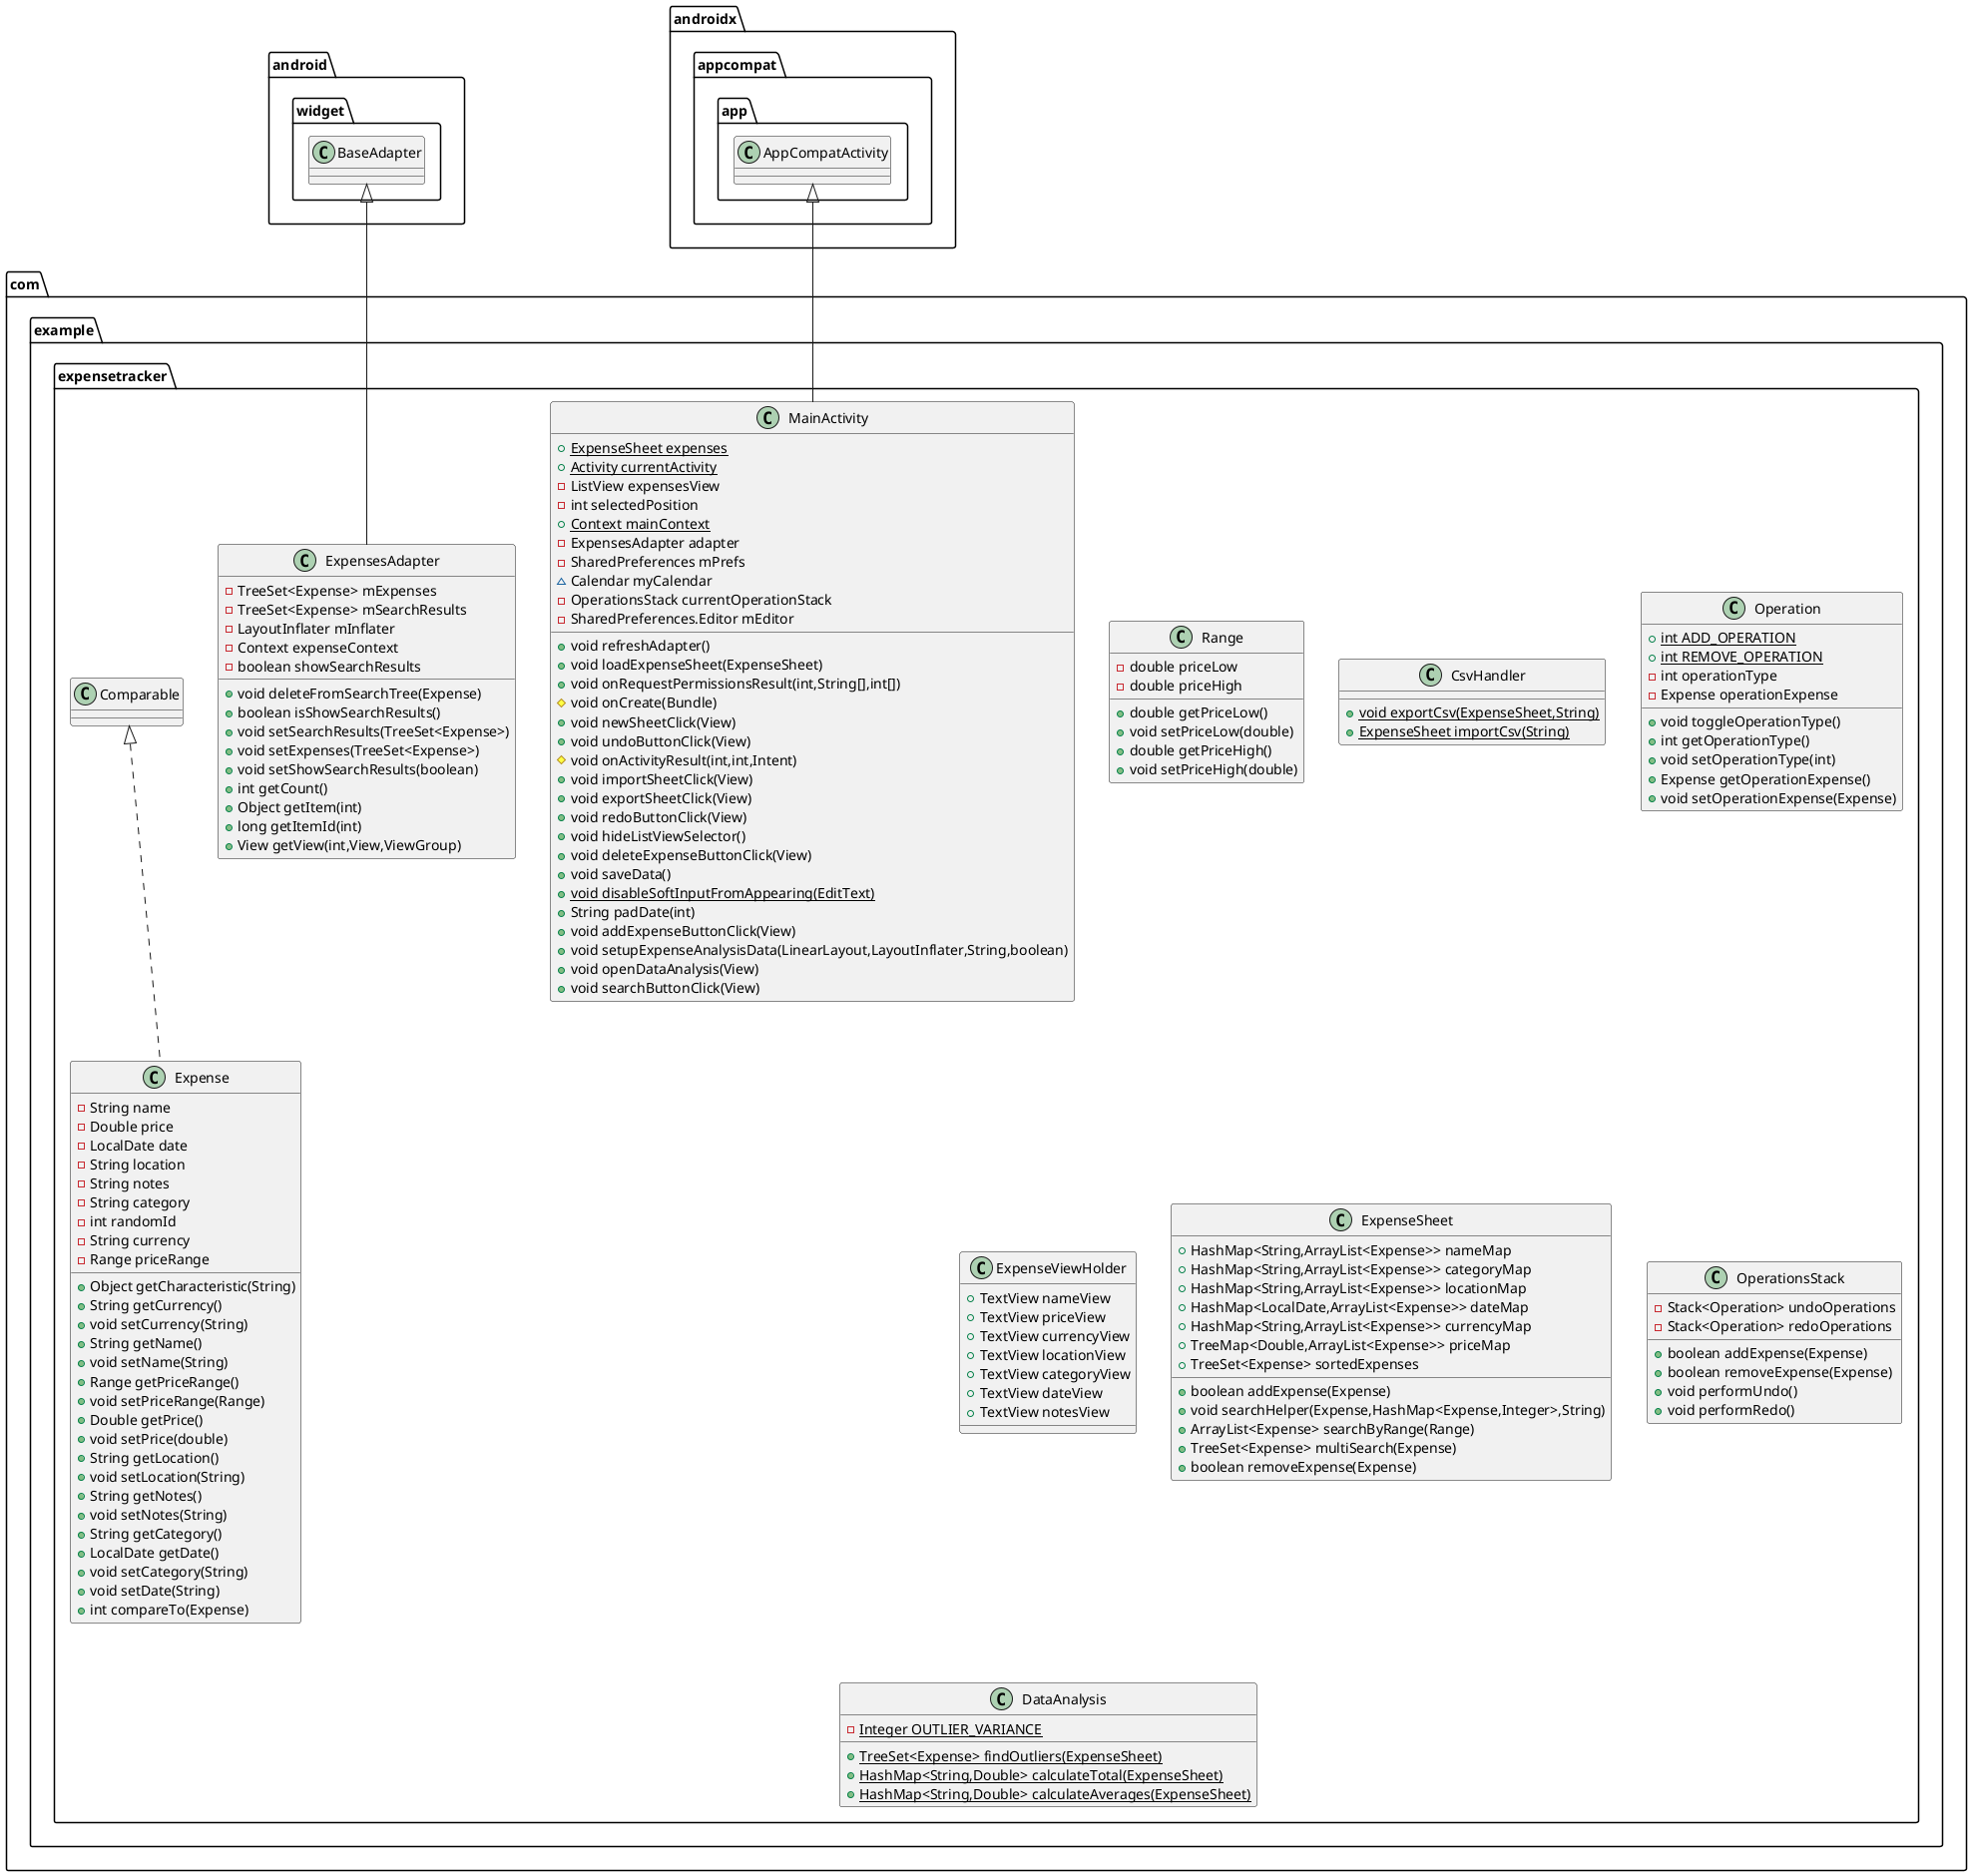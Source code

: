 @startuml
class com.example.expensetracker.Range {
- double priceLow
- double priceHigh
+ double getPriceLow()
+ void setPriceLow(double)
+ double getPriceHigh()
+ void setPriceHigh(double)
}
class com.example.expensetracker.Expense {
- String name
- Double price
- LocalDate date
- String location
- String notes
- String category
- int randomId
- String currency
- Range priceRange
+ Object getCharacteristic(String)
+ String getCurrency()
+ void setCurrency(String)
+ String getName()
+ void setName(String)
+ Range getPriceRange()
+ void setPriceRange(Range)
+ Double getPrice()
+ void setPrice(double)
+ String getLocation()
+ void setLocation(String)
+ String getNotes()
+ void setNotes(String)
+ String getCategory()
+ LocalDate getDate()
+ void setCategory(String)
+ void setDate(String)
+ int compareTo(Expense)
}
class com.example.expensetracker.CsvHandler {
+ {static} void exportCsv(ExpenseSheet,String)
+ {static} ExpenseSheet importCsv(String)
}
class com.example.expensetracker.Operation {
+ {static} int ADD_OPERATION
+ {static} int REMOVE_OPERATION
- int operationType
- Expense operationExpense
+ void toggleOperationType()
+ int getOperationType()
+ void setOperationType(int)
+ Expense getOperationExpense()
+ void setOperationExpense(Expense)
}
class com.example.expensetracker.ExpenseViewHolder {
+ TextView nameView
+ TextView priceView
+ TextView currencyView
+ TextView locationView
+ TextView categoryView
+ TextView dateView
+ TextView notesView
}
class com.example.expensetracker.ExpensesAdapter {
- TreeSet<Expense> mExpenses
- TreeSet<Expense> mSearchResults
- LayoutInflater mInflater
- Context expenseContext
- boolean showSearchResults
+ void deleteFromSearchTree(Expense)
+ boolean isShowSearchResults()
+ void setSearchResults(TreeSet<Expense>)
+ void setExpenses(TreeSet<Expense>)
+ void setShowSearchResults(boolean)
+ int getCount()
+ Object getItem(int)
+ long getItemId(int)
+ View getView(int,View,ViewGroup)
}
class com.example.expensetracker.MainActivity {
+ {static} ExpenseSheet expenses
+ {static} Activity currentActivity
- ListView expensesView
- int selectedPosition
+ {static} Context mainContext
- ExpensesAdapter adapter
- SharedPreferences mPrefs
~ Calendar myCalendar
- OperationsStack currentOperationStack
- SharedPreferences.Editor mEditor
+ void refreshAdapter()
+ void loadExpenseSheet(ExpenseSheet)
+ void onRequestPermissionsResult(int,String[],int[])
# void onCreate(Bundle)
+ void newSheetClick(View)
+ void undoButtonClick(View)
# void onActivityResult(int,int,Intent)
+ void importSheetClick(View)
+ void exportSheetClick(View)
+ void redoButtonClick(View)
+ void hideListViewSelector()
+ void deleteExpenseButtonClick(View)
+ void saveData()
+ {static} void disableSoftInputFromAppearing(EditText)
+ String padDate(int)
+ void addExpenseButtonClick(View)
+ void setupExpenseAnalysisData(LinearLayout,LayoutInflater,String,boolean)
+ void openDataAnalysis(View)
+ void searchButtonClick(View)
}
class com.example.expensetracker.ExpenseSheet {
+ HashMap<String,ArrayList<Expense>> nameMap
+ HashMap<String,ArrayList<Expense>> categoryMap
+ HashMap<String,ArrayList<Expense>> locationMap
+ HashMap<LocalDate,ArrayList<Expense>> dateMap
+ HashMap<String,ArrayList<Expense>> currencyMap
+ TreeMap<Double,ArrayList<Expense>> priceMap
+ TreeSet<Expense> sortedExpenses
+ boolean addExpense(Expense)
+ void searchHelper(Expense,HashMap<Expense,Integer>,String)
+ ArrayList<Expense> searchByRange(Range)
+ TreeSet<Expense> multiSearch(Expense)
+ boolean removeExpense(Expense)
}
class com.example.expensetracker.OperationsStack {
- Stack<Operation> undoOperations
- Stack<Operation> redoOperations
+ boolean addExpense(Expense)
+ boolean removeExpense(Expense)
+ void performUndo()
+ void performRedo()
}
class com.example.expensetracker.DataAnalysis {
- {static} Integer OUTLIER_VARIANCE
+ {static} TreeSet<Expense> findOutliers(ExpenseSheet)
+ {static} HashMap<String,Double> calculateTotal(ExpenseSheet)
+ {static} HashMap<String,Double> calculateAverages(ExpenseSheet)
}


com.example.expensetracker.Comparable <|.. com.example.expensetracker.Expense
android.widget.BaseAdapter <|-- com.example.expensetracker.ExpensesAdapter
androidx.appcompat.app.AppCompatActivity <|-- com.example.expensetracker.MainActivity
@enduml